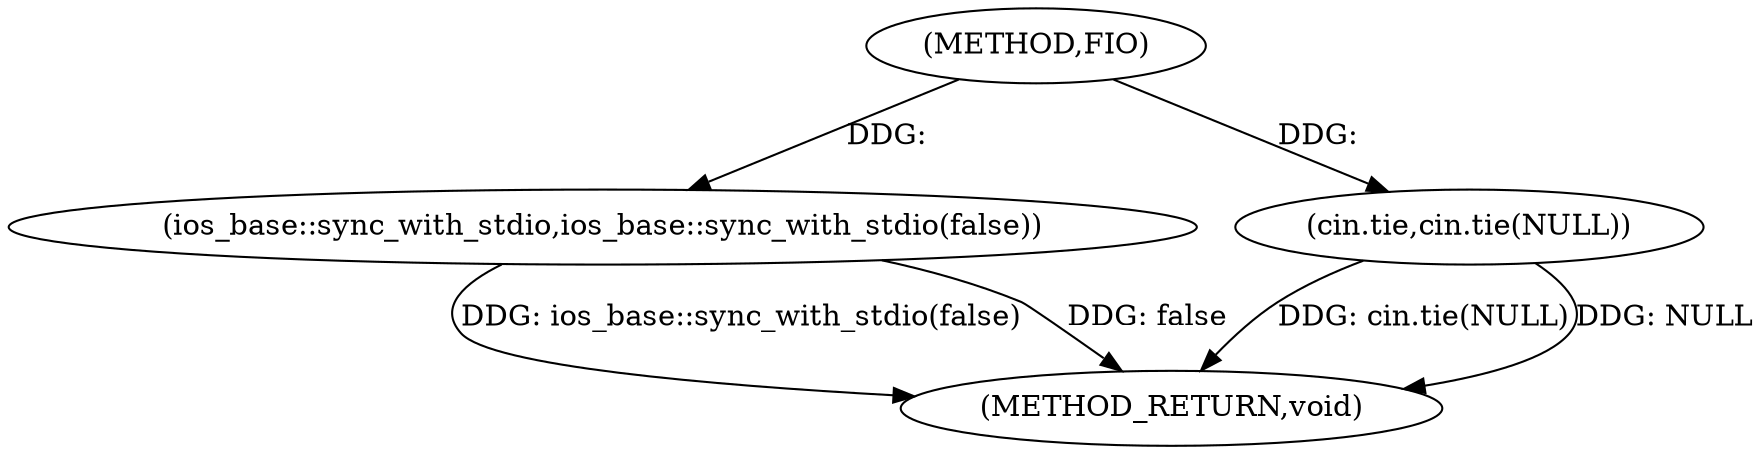 digraph "FIO" {  
"1000359" [label = "(METHOD,FIO)" ]
"1000365" [label = "(METHOD_RETURN,void)" ]
"1000361" [label = "(ios_base::sync_with_stdio,ios_base::sync_with_stdio(false))" ]
"1000363" [label = "(cin.tie,cin.tie(NULL))" ]
  "1000361" -> "1000365"  [ label = "DDG: ios_base::sync_with_stdio(false)"] 
  "1000363" -> "1000365"  [ label = "DDG: cin.tie(NULL)"] 
  "1000361" -> "1000365"  [ label = "DDG: false"] 
  "1000363" -> "1000365"  [ label = "DDG: NULL"] 
  "1000359" -> "1000361"  [ label = "DDG: "] 
  "1000359" -> "1000363"  [ label = "DDG: "] 
}
